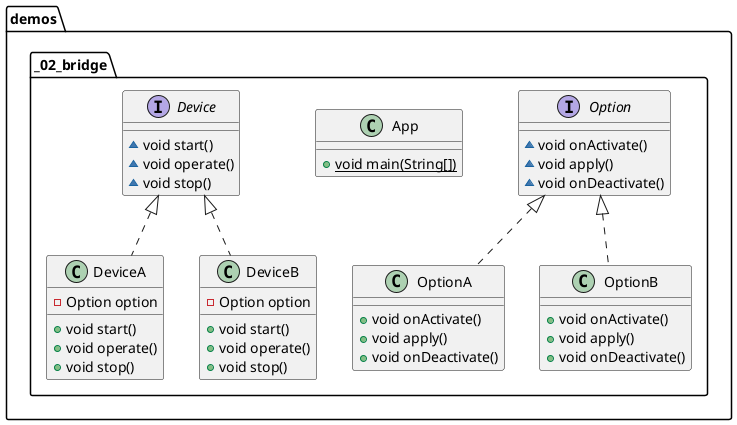 @startuml
interface demos._02_bridge.Option {
~ void onActivate()
~ void apply()
~ void onDeactivate()
}
class demos._02_bridge.OptionA {
+ void onActivate()
+ void apply()
+ void onDeactivate()
}
class demos._02_bridge.App {
+ {static} void main(String[])
}
class demos._02_bridge.OptionB {
+ void onActivate()
+ void apply()
+ void onDeactivate()
}
class demos._02_bridge.DeviceA {
- Option option
+ void start()
+ void operate()
+ void stop()
}
interface demos._02_bridge.Device {
~ void start()
~ void operate()
~ void stop()
}
class demos._02_bridge.DeviceB {
- Option option
+ void start()
+ void operate()
+ void stop()
}


demos._02_bridge.Option <|.. demos._02_bridge.OptionA
demos._02_bridge.Option <|.. demos._02_bridge.OptionB
demos._02_bridge.Device <|.. demos._02_bridge.DeviceA
demos._02_bridge.Device <|.. demos._02_bridge.DeviceB
@enduml